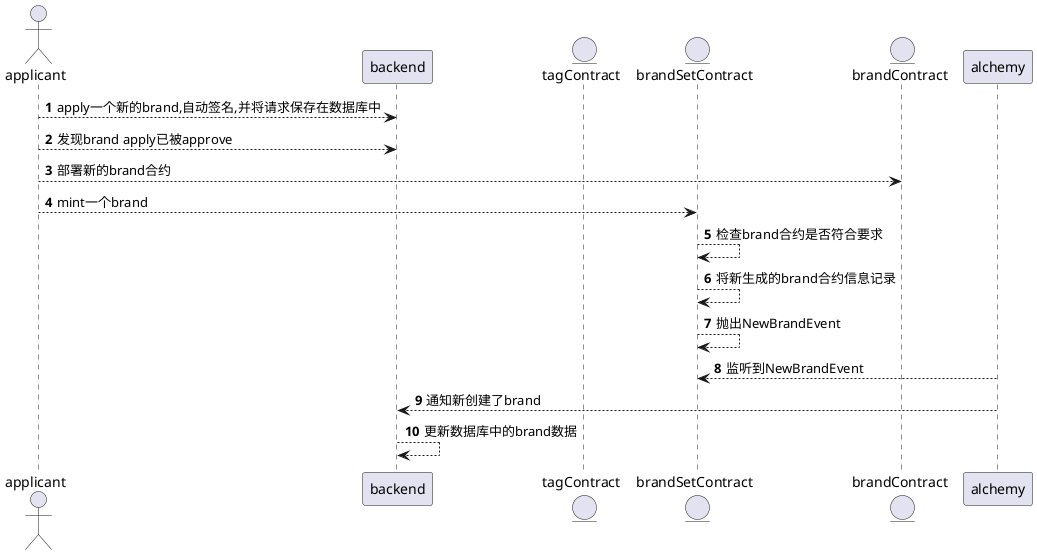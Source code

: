 @startuml
'https://plantuml.com/sequence-diagram

autonumber

actor applicant as applicant
participant backend as backend
entity tagContract as tagContract
entity brandSetContract as brandSetContract
entity brandContract as brandContract
participant alchemy as alchemy

applicant --> backend: apply一个新的brand,自动签名,并将请求保存在数据库中
applicant --> backend: 发现brand apply已被approve
applicant --> brandContract: 部署新的brand合约
applicant --> brandSetContract: mint一个brand
brandSetContract --> brandSetContract: 检查brand合约是否符合要求
brandSetContract --> brandSetContract: 将新生成的brand合约信息记录
brandSetContract --> brandSetContract: 抛出NewBrandEvent
alchemy --> brandSetContract:监听到NewBrandEvent
alchemy --> backend: 通知新创建了brand
backend --> backend: 更新数据库中的brand数据

@enduml